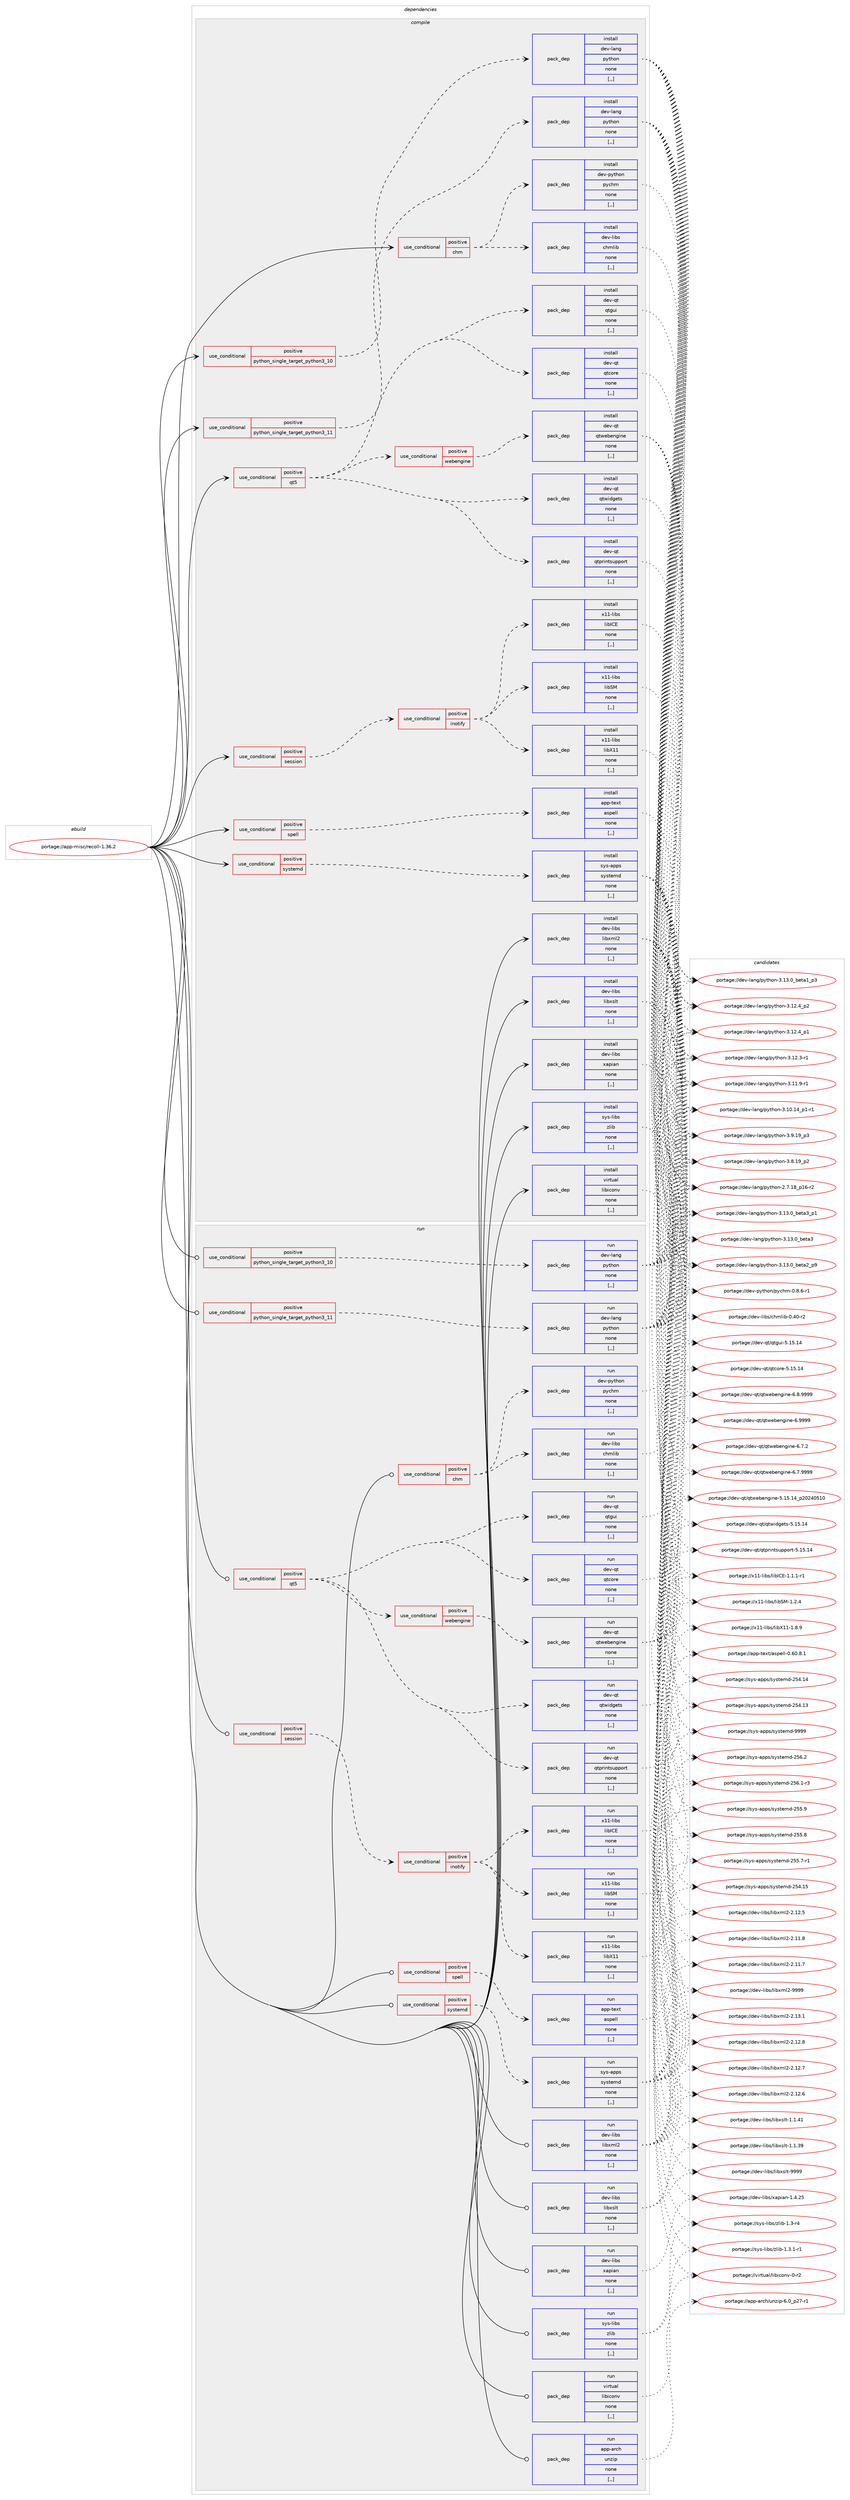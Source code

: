 digraph prolog {

# *************
# Graph options
# *************

newrank=true;
concentrate=true;
compound=true;
graph [rankdir=LR,fontname=Helvetica,fontsize=10,ranksep=1.5];#, ranksep=2.5, nodesep=0.2];
edge  [arrowhead=vee];
node  [fontname=Helvetica,fontsize=10];

# **********
# The ebuild
# **********

subgraph cluster_leftcol {
color=gray;
label=<<i>ebuild</i>>;
id [label="portage://app-misc/recoll-1.36.2", color=red, width=4, href="../app-misc/recoll-1.36.2.svg"];
}

# ****************
# The dependencies
# ****************

subgraph cluster_midcol {
color=gray;
label=<<i>dependencies</i>>;
subgraph cluster_compile {
fillcolor="#eeeeee";
style=filled;
label=<<i>compile</i>>;
subgraph cond12719 {
dependency43937 [label=<<TABLE BORDER="0" CELLBORDER="1" CELLSPACING="0" CELLPADDING="4"><TR><TD ROWSPAN="3" CELLPADDING="10">use_conditional</TD></TR><TR><TD>positive</TD></TR><TR><TD>chm</TD></TR></TABLE>>, shape=none, color=red];
subgraph pack30817 {
dependency43938 [label=<<TABLE BORDER="0" CELLBORDER="1" CELLSPACING="0" CELLPADDING="4" WIDTH="220"><TR><TD ROWSPAN="6" CELLPADDING="30">pack_dep</TD></TR><TR><TD WIDTH="110">install</TD></TR><TR><TD>dev-libs</TD></TR><TR><TD>chmlib</TD></TR><TR><TD>none</TD></TR><TR><TD>[,,]</TD></TR></TABLE>>, shape=none, color=blue];
}
dependency43937:e -> dependency43938:w [weight=20,style="dashed",arrowhead="vee"];
subgraph pack30818 {
dependency43939 [label=<<TABLE BORDER="0" CELLBORDER="1" CELLSPACING="0" CELLPADDING="4" WIDTH="220"><TR><TD ROWSPAN="6" CELLPADDING="30">pack_dep</TD></TR><TR><TD WIDTH="110">install</TD></TR><TR><TD>dev-python</TD></TR><TR><TD>pychm</TD></TR><TR><TD>none</TD></TR><TR><TD>[,,]</TD></TR></TABLE>>, shape=none, color=blue];
}
dependency43937:e -> dependency43939:w [weight=20,style="dashed",arrowhead="vee"];
}
id:e -> dependency43937:w [weight=20,style="solid",arrowhead="vee"];
subgraph cond12720 {
dependency43940 [label=<<TABLE BORDER="0" CELLBORDER="1" CELLSPACING="0" CELLPADDING="4"><TR><TD ROWSPAN="3" CELLPADDING="10">use_conditional</TD></TR><TR><TD>positive</TD></TR><TR><TD>python_single_target_python3_10</TD></TR></TABLE>>, shape=none, color=red];
subgraph pack30819 {
dependency43941 [label=<<TABLE BORDER="0" CELLBORDER="1" CELLSPACING="0" CELLPADDING="4" WIDTH="220"><TR><TD ROWSPAN="6" CELLPADDING="30">pack_dep</TD></TR><TR><TD WIDTH="110">install</TD></TR><TR><TD>dev-lang</TD></TR><TR><TD>python</TD></TR><TR><TD>none</TD></TR><TR><TD>[,,]</TD></TR></TABLE>>, shape=none, color=blue];
}
dependency43940:e -> dependency43941:w [weight=20,style="dashed",arrowhead="vee"];
}
id:e -> dependency43940:w [weight=20,style="solid",arrowhead="vee"];
subgraph cond12721 {
dependency43942 [label=<<TABLE BORDER="0" CELLBORDER="1" CELLSPACING="0" CELLPADDING="4"><TR><TD ROWSPAN="3" CELLPADDING="10">use_conditional</TD></TR><TR><TD>positive</TD></TR><TR><TD>python_single_target_python3_11</TD></TR></TABLE>>, shape=none, color=red];
subgraph pack30820 {
dependency43943 [label=<<TABLE BORDER="0" CELLBORDER="1" CELLSPACING="0" CELLPADDING="4" WIDTH="220"><TR><TD ROWSPAN="6" CELLPADDING="30">pack_dep</TD></TR><TR><TD WIDTH="110">install</TD></TR><TR><TD>dev-lang</TD></TR><TR><TD>python</TD></TR><TR><TD>none</TD></TR><TR><TD>[,,]</TD></TR></TABLE>>, shape=none, color=blue];
}
dependency43942:e -> dependency43943:w [weight=20,style="dashed",arrowhead="vee"];
}
id:e -> dependency43942:w [weight=20,style="solid",arrowhead="vee"];
subgraph cond12722 {
dependency43944 [label=<<TABLE BORDER="0" CELLBORDER="1" CELLSPACING="0" CELLPADDING="4"><TR><TD ROWSPAN="3" CELLPADDING="10">use_conditional</TD></TR><TR><TD>positive</TD></TR><TR><TD>qt5</TD></TR></TABLE>>, shape=none, color=red];
subgraph pack30821 {
dependency43945 [label=<<TABLE BORDER="0" CELLBORDER="1" CELLSPACING="0" CELLPADDING="4" WIDTH="220"><TR><TD ROWSPAN="6" CELLPADDING="30">pack_dep</TD></TR><TR><TD WIDTH="110">install</TD></TR><TR><TD>dev-qt</TD></TR><TR><TD>qtcore</TD></TR><TR><TD>none</TD></TR><TR><TD>[,,]</TD></TR></TABLE>>, shape=none, color=blue];
}
dependency43944:e -> dependency43945:w [weight=20,style="dashed",arrowhead="vee"];
subgraph pack30822 {
dependency43946 [label=<<TABLE BORDER="0" CELLBORDER="1" CELLSPACING="0" CELLPADDING="4" WIDTH="220"><TR><TD ROWSPAN="6" CELLPADDING="30">pack_dep</TD></TR><TR><TD WIDTH="110">install</TD></TR><TR><TD>dev-qt</TD></TR><TR><TD>qtgui</TD></TR><TR><TD>none</TD></TR><TR><TD>[,,]</TD></TR></TABLE>>, shape=none, color=blue];
}
dependency43944:e -> dependency43946:w [weight=20,style="dashed",arrowhead="vee"];
subgraph pack30823 {
dependency43947 [label=<<TABLE BORDER="0" CELLBORDER="1" CELLSPACING="0" CELLPADDING="4" WIDTH="220"><TR><TD ROWSPAN="6" CELLPADDING="30">pack_dep</TD></TR><TR><TD WIDTH="110">install</TD></TR><TR><TD>dev-qt</TD></TR><TR><TD>qtprintsupport</TD></TR><TR><TD>none</TD></TR><TR><TD>[,,]</TD></TR></TABLE>>, shape=none, color=blue];
}
dependency43944:e -> dependency43947:w [weight=20,style="dashed",arrowhead="vee"];
subgraph pack30824 {
dependency43948 [label=<<TABLE BORDER="0" CELLBORDER="1" CELLSPACING="0" CELLPADDING="4" WIDTH="220"><TR><TD ROWSPAN="6" CELLPADDING="30">pack_dep</TD></TR><TR><TD WIDTH="110">install</TD></TR><TR><TD>dev-qt</TD></TR><TR><TD>qtwidgets</TD></TR><TR><TD>none</TD></TR><TR><TD>[,,]</TD></TR></TABLE>>, shape=none, color=blue];
}
dependency43944:e -> dependency43948:w [weight=20,style="dashed",arrowhead="vee"];
subgraph cond12723 {
dependency43949 [label=<<TABLE BORDER="0" CELLBORDER="1" CELLSPACING="0" CELLPADDING="4"><TR><TD ROWSPAN="3" CELLPADDING="10">use_conditional</TD></TR><TR><TD>positive</TD></TR><TR><TD>webengine</TD></TR></TABLE>>, shape=none, color=red];
subgraph pack30825 {
dependency43950 [label=<<TABLE BORDER="0" CELLBORDER="1" CELLSPACING="0" CELLPADDING="4" WIDTH="220"><TR><TD ROWSPAN="6" CELLPADDING="30">pack_dep</TD></TR><TR><TD WIDTH="110">install</TD></TR><TR><TD>dev-qt</TD></TR><TR><TD>qtwebengine</TD></TR><TR><TD>none</TD></TR><TR><TD>[,,]</TD></TR></TABLE>>, shape=none, color=blue];
}
dependency43949:e -> dependency43950:w [weight=20,style="dashed",arrowhead="vee"];
}
dependency43944:e -> dependency43949:w [weight=20,style="dashed",arrowhead="vee"];
}
id:e -> dependency43944:w [weight=20,style="solid",arrowhead="vee"];
subgraph cond12724 {
dependency43951 [label=<<TABLE BORDER="0" CELLBORDER="1" CELLSPACING="0" CELLPADDING="4"><TR><TD ROWSPAN="3" CELLPADDING="10">use_conditional</TD></TR><TR><TD>positive</TD></TR><TR><TD>session</TD></TR></TABLE>>, shape=none, color=red];
subgraph cond12725 {
dependency43952 [label=<<TABLE BORDER="0" CELLBORDER="1" CELLSPACING="0" CELLPADDING="4"><TR><TD ROWSPAN="3" CELLPADDING="10">use_conditional</TD></TR><TR><TD>positive</TD></TR><TR><TD>inotify</TD></TR></TABLE>>, shape=none, color=red];
subgraph pack30826 {
dependency43953 [label=<<TABLE BORDER="0" CELLBORDER="1" CELLSPACING="0" CELLPADDING="4" WIDTH="220"><TR><TD ROWSPAN="6" CELLPADDING="30">pack_dep</TD></TR><TR><TD WIDTH="110">install</TD></TR><TR><TD>x11-libs</TD></TR><TR><TD>libSM</TD></TR><TR><TD>none</TD></TR><TR><TD>[,,]</TD></TR></TABLE>>, shape=none, color=blue];
}
dependency43952:e -> dependency43953:w [weight=20,style="dashed",arrowhead="vee"];
subgraph pack30827 {
dependency43954 [label=<<TABLE BORDER="0" CELLBORDER="1" CELLSPACING="0" CELLPADDING="4" WIDTH="220"><TR><TD ROWSPAN="6" CELLPADDING="30">pack_dep</TD></TR><TR><TD WIDTH="110">install</TD></TR><TR><TD>x11-libs</TD></TR><TR><TD>libICE</TD></TR><TR><TD>none</TD></TR><TR><TD>[,,]</TD></TR></TABLE>>, shape=none, color=blue];
}
dependency43952:e -> dependency43954:w [weight=20,style="dashed",arrowhead="vee"];
subgraph pack30828 {
dependency43955 [label=<<TABLE BORDER="0" CELLBORDER="1" CELLSPACING="0" CELLPADDING="4" WIDTH="220"><TR><TD ROWSPAN="6" CELLPADDING="30">pack_dep</TD></TR><TR><TD WIDTH="110">install</TD></TR><TR><TD>x11-libs</TD></TR><TR><TD>libX11</TD></TR><TR><TD>none</TD></TR><TR><TD>[,,]</TD></TR></TABLE>>, shape=none, color=blue];
}
dependency43952:e -> dependency43955:w [weight=20,style="dashed",arrowhead="vee"];
}
dependency43951:e -> dependency43952:w [weight=20,style="dashed",arrowhead="vee"];
}
id:e -> dependency43951:w [weight=20,style="solid",arrowhead="vee"];
subgraph cond12726 {
dependency43956 [label=<<TABLE BORDER="0" CELLBORDER="1" CELLSPACING="0" CELLPADDING="4"><TR><TD ROWSPAN="3" CELLPADDING="10">use_conditional</TD></TR><TR><TD>positive</TD></TR><TR><TD>spell</TD></TR></TABLE>>, shape=none, color=red];
subgraph pack30829 {
dependency43957 [label=<<TABLE BORDER="0" CELLBORDER="1" CELLSPACING="0" CELLPADDING="4" WIDTH="220"><TR><TD ROWSPAN="6" CELLPADDING="30">pack_dep</TD></TR><TR><TD WIDTH="110">install</TD></TR><TR><TD>app-text</TD></TR><TR><TD>aspell</TD></TR><TR><TD>none</TD></TR><TR><TD>[,,]</TD></TR></TABLE>>, shape=none, color=blue];
}
dependency43956:e -> dependency43957:w [weight=20,style="dashed",arrowhead="vee"];
}
id:e -> dependency43956:w [weight=20,style="solid",arrowhead="vee"];
subgraph cond12727 {
dependency43958 [label=<<TABLE BORDER="0" CELLBORDER="1" CELLSPACING="0" CELLPADDING="4"><TR><TD ROWSPAN="3" CELLPADDING="10">use_conditional</TD></TR><TR><TD>positive</TD></TR><TR><TD>systemd</TD></TR></TABLE>>, shape=none, color=red];
subgraph pack30830 {
dependency43959 [label=<<TABLE BORDER="0" CELLBORDER="1" CELLSPACING="0" CELLPADDING="4" WIDTH="220"><TR><TD ROWSPAN="6" CELLPADDING="30">pack_dep</TD></TR><TR><TD WIDTH="110">install</TD></TR><TR><TD>sys-apps</TD></TR><TR><TD>systemd</TD></TR><TR><TD>none</TD></TR><TR><TD>[,,]</TD></TR></TABLE>>, shape=none, color=blue];
}
dependency43958:e -> dependency43959:w [weight=20,style="dashed",arrowhead="vee"];
}
id:e -> dependency43958:w [weight=20,style="solid",arrowhead="vee"];
subgraph pack30831 {
dependency43960 [label=<<TABLE BORDER="0" CELLBORDER="1" CELLSPACING="0" CELLPADDING="4" WIDTH="220"><TR><TD ROWSPAN="6" CELLPADDING="30">pack_dep</TD></TR><TR><TD WIDTH="110">install</TD></TR><TR><TD>dev-libs</TD></TR><TR><TD>libxml2</TD></TR><TR><TD>none</TD></TR><TR><TD>[,,]</TD></TR></TABLE>>, shape=none, color=blue];
}
id:e -> dependency43960:w [weight=20,style="solid",arrowhead="vee"];
subgraph pack30832 {
dependency43961 [label=<<TABLE BORDER="0" CELLBORDER="1" CELLSPACING="0" CELLPADDING="4" WIDTH="220"><TR><TD ROWSPAN="6" CELLPADDING="30">pack_dep</TD></TR><TR><TD WIDTH="110">install</TD></TR><TR><TD>dev-libs</TD></TR><TR><TD>libxslt</TD></TR><TR><TD>none</TD></TR><TR><TD>[,,]</TD></TR></TABLE>>, shape=none, color=blue];
}
id:e -> dependency43961:w [weight=20,style="solid",arrowhead="vee"];
subgraph pack30833 {
dependency43962 [label=<<TABLE BORDER="0" CELLBORDER="1" CELLSPACING="0" CELLPADDING="4" WIDTH="220"><TR><TD ROWSPAN="6" CELLPADDING="30">pack_dep</TD></TR><TR><TD WIDTH="110">install</TD></TR><TR><TD>dev-libs</TD></TR><TR><TD>xapian</TD></TR><TR><TD>none</TD></TR><TR><TD>[,,]</TD></TR></TABLE>>, shape=none, color=blue];
}
id:e -> dependency43962:w [weight=20,style="solid",arrowhead="vee"];
subgraph pack30834 {
dependency43963 [label=<<TABLE BORDER="0" CELLBORDER="1" CELLSPACING="0" CELLPADDING="4" WIDTH="220"><TR><TD ROWSPAN="6" CELLPADDING="30">pack_dep</TD></TR><TR><TD WIDTH="110">install</TD></TR><TR><TD>sys-libs</TD></TR><TR><TD>zlib</TD></TR><TR><TD>none</TD></TR><TR><TD>[,,]</TD></TR></TABLE>>, shape=none, color=blue];
}
id:e -> dependency43963:w [weight=20,style="solid",arrowhead="vee"];
subgraph pack30835 {
dependency43964 [label=<<TABLE BORDER="0" CELLBORDER="1" CELLSPACING="0" CELLPADDING="4" WIDTH="220"><TR><TD ROWSPAN="6" CELLPADDING="30">pack_dep</TD></TR><TR><TD WIDTH="110">install</TD></TR><TR><TD>virtual</TD></TR><TR><TD>libiconv</TD></TR><TR><TD>none</TD></TR><TR><TD>[,,]</TD></TR></TABLE>>, shape=none, color=blue];
}
id:e -> dependency43964:w [weight=20,style="solid",arrowhead="vee"];
}
subgraph cluster_compileandrun {
fillcolor="#eeeeee";
style=filled;
label=<<i>compile and run</i>>;
}
subgraph cluster_run {
fillcolor="#eeeeee";
style=filled;
label=<<i>run</i>>;
subgraph cond12728 {
dependency43965 [label=<<TABLE BORDER="0" CELLBORDER="1" CELLSPACING="0" CELLPADDING="4"><TR><TD ROWSPAN="3" CELLPADDING="10">use_conditional</TD></TR><TR><TD>positive</TD></TR><TR><TD>chm</TD></TR></TABLE>>, shape=none, color=red];
subgraph pack30836 {
dependency43966 [label=<<TABLE BORDER="0" CELLBORDER="1" CELLSPACING="0" CELLPADDING="4" WIDTH="220"><TR><TD ROWSPAN="6" CELLPADDING="30">pack_dep</TD></TR><TR><TD WIDTH="110">run</TD></TR><TR><TD>dev-libs</TD></TR><TR><TD>chmlib</TD></TR><TR><TD>none</TD></TR><TR><TD>[,,]</TD></TR></TABLE>>, shape=none, color=blue];
}
dependency43965:e -> dependency43966:w [weight=20,style="dashed",arrowhead="vee"];
subgraph pack30837 {
dependency43967 [label=<<TABLE BORDER="0" CELLBORDER="1" CELLSPACING="0" CELLPADDING="4" WIDTH="220"><TR><TD ROWSPAN="6" CELLPADDING="30">pack_dep</TD></TR><TR><TD WIDTH="110">run</TD></TR><TR><TD>dev-python</TD></TR><TR><TD>pychm</TD></TR><TR><TD>none</TD></TR><TR><TD>[,,]</TD></TR></TABLE>>, shape=none, color=blue];
}
dependency43965:e -> dependency43967:w [weight=20,style="dashed",arrowhead="vee"];
}
id:e -> dependency43965:w [weight=20,style="solid",arrowhead="odot"];
subgraph cond12729 {
dependency43968 [label=<<TABLE BORDER="0" CELLBORDER="1" CELLSPACING="0" CELLPADDING="4"><TR><TD ROWSPAN="3" CELLPADDING="10">use_conditional</TD></TR><TR><TD>positive</TD></TR><TR><TD>python_single_target_python3_10</TD></TR></TABLE>>, shape=none, color=red];
subgraph pack30838 {
dependency43969 [label=<<TABLE BORDER="0" CELLBORDER="1" CELLSPACING="0" CELLPADDING="4" WIDTH="220"><TR><TD ROWSPAN="6" CELLPADDING="30">pack_dep</TD></TR><TR><TD WIDTH="110">run</TD></TR><TR><TD>dev-lang</TD></TR><TR><TD>python</TD></TR><TR><TD>none</TD></TR><TR><TD>[,,]</TD></TR></TABLE>>, shape=none, color=blue];
}
dependency43968:e -> dependency43969:w [weight=20,style="dashed",arrowhead="vee"];
}
id:e -> dependency43968:w [weight=20,style="solid",arrowhead="odot"];
subgraph cond12730 {
dependency43970 [label=<<TABLE BORDER="0" CELLBORDER="1" CELLSPACING="0" CELLPADDING="4"><TR><TD ROWSPAN="3" CELLPADDING="10">use_conditional</TD></TR><TR><TD>positive</TD></TR><TR><TD>python_single_target_python3_11</TD></TR></TABLE>>, shape=none, color=red];
subgraph pack30839 {
dependency43971 [label=<<TABLE BORDER="0" CELLBORDER="1" CELLSPACING="0" CELLPADDING="4" WIDTH="220"><TR><TD ROWSPAN="6" CELLPADDING="30">pack_dep</TD></TR><TR><TD WIDTH="110">run</TD></TR><TR><TD>dev-lang</TD></TR><TR><TD>python</TD></TR><TR><TD>none</TD></TR><TR><TD>[,,]</TD></TR></TABLE>>, shape=none, color=blue];
}
dependency43970:e -> dependency43971:w [weight=20,style="dashed",arrowhead="vee"];
}
id:e -> dependency43970:w [weight=20,style="solid",arrowhead="odot"];
subgraph cond12731 {
dependency43972 [label=<<TABLE BORDER="0" CELLBORDER="1" CELLSPACING="0" CELLPADDING="4"><TR><TD ROWSPAN="3" CELLPADDING="10">use_conditional</TD></TR><TR><TD>positive</TD></TR><TR><TD>qt5</TD></TR></TABLE>>, shape=none, color=red];
subgraph pack30840 {
dependency43973 [label=<<TABLE BORDER="0" CELLBORDER="1" CELLSPACING="0" CELLPADDING="4" WIDTH="220"><TR><TD ROWSPAN="6" CELLPADDING="30">pack_dep</TD></TR><TR><TD WIDTH="110">run</TD></TR><TR><TD>dev-qt</TD></TR><TR><TD>qtcore</TD></TR><TR><TD>none</TD></TR><TR><TD>[,,]</TD></TR></TABLE>>, shape=none, color=blue];
}
dependency43972:e -> dependency43973:w [weight=20,style="dashed",arrowhead="vee"];
subgraph pack30841 {
dependency43974 [label=<<TABLE BORDER="0" CELLBORDER="1" CELLSPACING="0" CELLPADDING="4" WIDTH="220"><TR><TD ROWSPAN="6" CELLPADDING="30">pack_dep</TD></TR><TR><TD WIDTH="110">run</TD></TR><TR><TD>dev-qt</TD></TR><TR><TD>qtgui</TD></TR><TR><TD>none</TD></TR><TR><TD>[,,]</TD></TR></TABLE>>, shape=none, color=blue];
}
dependency43972:e -> dependency43974:w [weight=20,style="dashed",arrowhead="vee"];
subgraph pack30842 {
dependency43975 [label=<<TABLE BORDER="0" CELLBORDER="1" CELLSPACING="0" CELLPADDING="4" WIDTH="220"><TR><TD ROWSPAN="6" CELLPADDING="30">pack_dep</TD></TR><TR><TD WIDTH="110">run</TD></TR><TR><TD>dev-qt</TD></TR><TR><TD>qtprintsupport</TD></TR><TR><TD>none</TD></TR><TR><TD>[,,]</TD></TR></TABLE>>, shape=none, color=blue];
}
dependency43972:e -> dependency43975:w [weight=20,style="dashed",arrowhead="vee"];
subgraph pack30843 {
dependency43976 [label=<<TABLE BORDER="0" CELLBORDER="1" CELLSPACING="0" CELLPADDING="4" WIDTH="220"><TR><TD ROWSPAN="6" CELLPADDING="30">pack_dep</TD></TR><TR><TD WIDTH="110">run</TD></TR><TR><TD>dev-qt</TD></TR><TR><TD>qtwidgets</TD></TR><TR><TD>none</TD></TR><TR><TD>[,,]</TD></TR></TABLE>>, shape=none, color=blue];
}
dependency43972:e -> dependency43976:w [weight=20,style="dashed",arrowhead="vee"];
subgraph cond12732 {
dependency43977 [label=<<TABLE BORDER="0" CELLBORDER="1" CELLSPACING="0" CELLPADDING="4"><TR><TD ROWSPAN="3" CELLPADDING="10">use_conditional</TD></TR><TR><TD>positive</TD></TR><TR><TD>webengine</TD></TR></TABLE>>, shape=none, color=red];
subgraph pack30844 {
dependency43978 [label=<<TABLE BORDER="0" CELLBORDER="1" CELLSPACING="0" CELLPADDING="4" WIDTH="220"><TR><TD ROWSPAN="6" CELLPADDING="30">pack_dep</TD></TR><TR><TD WIDTH="110">run</TD></TR><TR><TD>dev-qt</TD></TR><TR><TD>qtwebengine</TD></TR><TR><TD>none</TD></TR><TR><TD>[,,]</TD></TR></TABLE>>, shape=none, color=blue];
}
dependency43977:e -> dependency43978:w [weight=20,style="dashed",arrowhead="vee"];
}
dependency43972:e -> dependency43977:w [weight=20,style="dashed",arrowhead="vee"];
}
id:e -> dependency43972:w [weight=20,style="solid",arrowhead="odot"];
subgraph cond12733 {
dependency43979 [label=<<TABLE BORDER="0" CELLBORDER="1" CELLSPACING="0" CELLPADDING="4"><TR><TD ROWSPAN="3" CELLPADDING="10">use_conditional</TD></TR><TR><TD>positive</TD></TR><TR><TD>session</TD></TR></TABLE>>, shape=none, color=red];
subgraph cond12734 {
dependency43980 [label=<<TABLE BORDER="0" CELLBORDER="1" CELLSPACING="0" CELLPADDING="4"><TR><TD ROWSPAN="3" CELLPADDING="10">use_conditional</TD></TR><TR><TD>positive</TD></TR><TR><TD>inotify</TD></TR></TABLE>>, shape=none, color=red];
subgraph pack30845 {
dependency43981 [label=<<TABLE BORDER="0" CELLBORDER="1" CELLSPACING="0" CELLPADDING="4" WIDTH="220"><TR><TD ROWSPAN="6" CELLPADDING="30">pack_dep</TD></TR><TR><TD WIDTH="110">run</TD></TR><TR><TD>x11-libs</TD></TR><TR><TD>libSM</TD></TR><TR><TD>none</TD></TR><TR><TD>[,,]</TD></TR></TABLE>>, shape=none, color=blue];
}
dependency43980:e -> dependency43981:w [weight=20,style="dashed",arrowhead="vee"];
subgraph pack30846 {
dependency43982 [label=<<TABLE BORDER="0" CELLBORDER="1" CELLSPACING="0" CELLPADDING="4" WIDTH="220"><TR><TD ROWSPAN="6" CELLPADDING="30">pack_dep</TD></TR><TR><TD WIDTH="110">run</TD></TR><TR><TD>x11-libs</TD></TR><TR><TD>libICE</TD></TR><TR><TD>none</TD></TR><TR><TD>[,,]</TD></TR></TABLE>>, shape=none, color=blue];
}
dependency43980:e -> dependency43982:w [weight=20,style="dashed",arrowhead="vee"];
subgraph pack30847 {
dependency43983 [label=<<TABLE BORDER="0" CELLBORDER="1" CELLSPACING="0" CELLPADDING="4" WIDTH="220"><TR><TD ROWSPAN="6" CELLPADDING="30">pack_dep</TD></TR><TR><TD WIDTH="110">run</TD></TR><TR><TD>x11-libs</TD></TR><TR><TD>libX11</TD></TR><TR><TD>none</TD></TR><TR><TD>[,,]</TD></TR></TABLE>>, shape=none, color=blue];
}
dependency43980:e -> dependency43983:w [weight=20,style="dashed",arrowhead="vee"];
}
dependency43979:e -> dependency43980:w [weight=20,style="dashed",arrowhead="vee"];
}
id:e -> dependency43979:w [weight=20,style="solid",arrowhead="odot"];
subgraph cond12735 {
dependency43984 [label=<<TABLE BORDER="0" CELLBORDER="1" CELLSPACING="0" CELLPADDING="4"><TR><TD ROWSPAN="3" CELLPADDING="10">use_conditional</TD></TR><TR><TD>positive</TD></TR><TR><TD>spell</TD></TR></TABLE>>, shape=none, color=red];
subgraph pack30848 {
dependency43985 [label=<<TABLE BORDER="0" CELLBORDER="1" CELLSPACING="0" CELLPADDING="4" WIDTH="220"><TR><TD ROWSPAN="6" CELLPADDING="30">pack_dep</TD></TR><TR><TD WIDTH="110">run</TD></TR><TR><TD>app-text</TD></TR><TR><TD>aspell</TD></TR><TR><TD>none</TD></TR><TR><TD>[,,]</TD></TR></TABLE>>, shape=none, color=blue];
}
dependency43984:e -> dependency43985:w [weight=20,style="dashed",arrowhead="vee"];
}
id:e -> dependency43984:w [weight=20,style="solid",arrowhead="odot"];
subgraph cond12736 {
dependency43986 [label=<<TABLE BORDER="0" CELLBORDER="1" CELLSPACING="0" CELLPADDING="4"><TR><TD ROWSPAN="3" CELLPADDING="10">use_conditional</TD></TR><TR><TD>positive</TD></TR><TR><TD>systemd</TD></TR></TABLE>>, shape=none, color=red];
subgraph pack30849 {
dependency43987 [label=<<TABLE BORDER="0" CELLBORDER="1" CELLSPACING="0" CELLPADDING="4" WIDTH="220"><TR><TD ROWSPAN="6" CELLPADDING="30">pack_dep</TD></TR><TR><TD WIDTH="110">run</TD></TR><TR><TD>sys-apps</TD></TR><TR><TD>systemd</TD></TR><TR><TD>none</TD></TR><TR><TD>[,,]</TD></TR></TABLE>>, shape=none, color=blue];
}
dependency43986:e -> dependency43987:w [weight=20,style="dashed",arrowhead="vee"];
}
id:e -> dependency43986:w [weight=20,style="solid",arrowhead="odot"];
subgraph pack30850 {
dependency43988 [label=<<TABLE BORDER="0" CELLBORDER="1" CELLSPACING="0" CELLPADDING="4" WIDTH="220"><TR><TD ROWSPAN="6" CELLPADDING="30">pack_dep</TD></TR><TR><TD WIDTH="110">run</TD></TR><TR><TD>app-arch</TD></TR><TR><TD>unzip</TD></TR><TR><TD>none</TD></TR><TR><TD>[,,]</TD></TR></TABLE>>, shape=none, color=blue];
}
id:e -> dependency43988:w [weight=20,style="solid",arrowhead="odot"];
subgraph pack30851 {
dependency43989 [label=<<TABLE BORDER="0" CELLBORDER="1" CELLSPACING="0" CELLPADDING="4" WIDTH="220"><TR><TD ROWSPAN="6" CELLPADDING="30">pack_dep</TD></TR><TR><TD WIDTH="110">run</TD></TR><TR><TD>dev-libs</TD></TR><TR><TD>libxml2</TD></TR><TR><TD>none</TD></TR><TR><TD>[,,]</TD></TR></TABLE>>, shape=none, color=blue];
}
id:e -> dependency43989:w [weight=20,style="solid",arrowhead="odot"];
subgraph pack30852 {
dependency43990 [label=<<TABLE BORDER="0" CELLBORDER="1" CELLSPACING="0" CELLPADDING="4" WIDTH="220"><TR><TD ROWSPAN="6" CELLPADDING="30">pack_dep</TD></TR><TR><TD WIDTH="110">run</TD></TR><TR><TD>dev-libs</TD></TR><TR><TD>libxslt</TD></TR><TR><TD>none</TD></TR><TR><TD>[,,]</TD></TR></TABLE>>, shape=none, color=blue];
}
id:e -> dependency43990:w [weight=20,style="solid",arrowhead="odot"];
subgraph pack30853 {
dependency43991 [label=<<TABLE BORDER="0" CELLBORDER="1" CELLSPACING="0" CELLPADDING="4" WIDTH="220"><TR><TD ROWSPAN="6" CELLPADDING="30">pack_dep</TD></TR><TR><TD WIDTH="110">run</TD></TR><TR><TD>dev-libs</TD></TR><TR><TD>xapian</TD></TR><TR><TD>none</TD></TR><TR><TD>[,,]</TD></TR></TABLE>>, shape=none, color=blue];
}
id:e -> dependency43991:w [weight=20,style="solid",arrowhead="odot"];
subgraph pack30854 {
dependency43992 [label=<<TABLE BORDER="0" CELLBORDER="1" CELLSPACING="0" CELLPADDING="4" WIDTH="220"><TR><TD ROWSPAN="6" CELLPADDING="30">pack_dep</TD></TR><TR><TD WIDTH="110">run</TD></TR><TR><TD>sys-libs</TD></TR><TR><TD>zlib</TD></TR><TR><TD>none</TD></TR><TR><TD>[,,]</TD></TR></TABLE>>, shape=none, color=blue];
}
id:e -> dependency43992:w [weight=20,style="solid",arrowhead="odot"];
subgraph pack30855 {
dependency43993 [label=<<TABLE BORDER="0" CELLBORDER="1" CELLSPACING="0" CELLPADDING="4" WIDTH="220"><TR><TD ROWSPAN="6" CELLPADDING="30">pack_dep</TD></TR><TR><TD WIDTH="110">run</TD></TR><TR><TD>virtual</TD></TR><TR><TD>libiconv</TD></TR><TR><TD>none</TD></TR><TR><TD>[,,]</TD></TR></TABLE>>, shape=none, color=blue];
}
id:e -> dependency43993:w [weight=20,style="solid",arrowhead="odot"];
}
}

# **************
# The candidates
# **************

subgraph cluster_choices {
rank=same;
color=gray;
label=<<i>candidates</i>>;

subgraph choice30817 {
color=black;
nodesep=1;
choice100101118451081059811547991041091081059845484652484511450 [label="portage://dev-libs/chmlib-0.40-r2", color=red, width=4,href="../dev-libs/chmlib-0.40-r2.svg"];
dependency43938:e -> choice100101118451081059811547991041091081059845484652484511450:w [style=dotted,weight="100"];
}
subgraph choice30818 {
color=black;
nodesep=1;
choice1001011184511212111610411111047112121991041094548465646544511449 [label="portage://dev-python/pychm-0.8.6-r1", color=red, width=4,href="../dev-python/pychm-0.8.6-r1.svg"];
dependency43939:e -> choice1001011184511212111610411111047112121991041094548465646544511449:w [style=dotted,weight="100"];
}
subgraph choice30819 {
color=black;
nodesep=1;
choice10010111845108971101034711212111610411111045514649514648959810111697519511249 [label="portage://dev-lang/python-3.13.0_beta3_p1", color=red, width=4,href="../dev-lang/python-3.13.0_beta3_p1.svg"];
choice1001011184510897110103471121211161041111104551464951464895981011169751 [label="portage://dev-lang/python-3.13.0_beta3", color=red, width=4,href="../dev-lang/python-3.13.0_beta3.svg"];
choice10010111845108971101034711212111610411111045514649514648959810111697509511257 [label="portage://dev-lang/python-3.13.0_beta2_p9", color=red, width=4,href="../dev-lang/python-3.13.0_beta2_p9.svg"];
choice10010111845108971101034711212111610411111045514649514648959810111697499511251 [label="portage://dev-lang/python-3.13.0_beta1_p3", color=red, width=4,href="../dev-lang/python-3.13.0_beta1_p3.svg"];
choice100101118451089711010347112121116104111110455146495046529511250 [label="portage://dev-lang/python-3.12.4_p2", color=red, width=4,href="../dev-lang/python-3.12.4_p2.svg"];
choice100101118451089711010347112121116104111110455146495046529511249 [label="portage://dev-lang/python-3.12.4_p1", color=red, width=4,href="../dev-lang/python-3.12.4_p1.svg"];
choice100101118451089711010347112121116104111110455146495046514511449 [label="portage://dev-lang/python-3.12.3-r1", color=red, width=4,href="../dev-lang/python-3.12.3-r1.svg"];
choice100101118451089711010347112121116104111110455146494946574511449 [label="portage://dev-lang/python-3.11.9-r1", color=red, width=4,href="../dev-lang/python-3.11.9-r1.svg"];
choice100101118451089711010347112121116104111110455146494846495295112494511449 [label="portage://dev-lang/python-3.10.14_p1-r1", color=red, width=4,href="../dev-lang/python-3.10.14_p1-r1.svg"];
choice100101118451089711010347112121116104111110455146574649579511251 [label="portage://dev-lang/python-3.9.19_p3", color=red, width=4,href="../dev-lang/python-3.9.19_p3.svg"];
choice100101118451089711010347112121116104111110455146564649579511250 [label="portage://dev-lang/python-3.8.19_p2", color=red, width=4,href="../dev-lang/python-3.8.19_p2.svg"];
choice100101118451089711010347112121116104111110455046554649569511249544511450 [label="portage://dev-lang/python-2.7.18_p16-r2", color=red, width=4,href="../dev-lang/python-2.7.18_p16-r2.svg"];
dependency43941:e -> choice10010111845108971101034711212111610411111045514649514648959810111697519511249:w [style=dotted,weight="100"];
dependency43941:e -> choice1001011184510897110103471121211161041111104551464951464895981011169751:w [style=dotted,weight="100"];
dependency43941:e -> choice10010111845108971101034711212111610411111045514649514648959810111697509511257:w [style=dotted,weight="100"];
dependency43941:e -> choice10010111845108971101034711212111610411111045514649514648959810111697499511251:w [style=dotted,weight="100"];
dependency43941:e -> choice100101118451089711010347112121116104111110455146495046529511250:w [style=dotted,weight="100"];
dependency43941:e -> choice100101118451089711010347112121116104111110455146495046529511249:w [style=dotted,weight="100"];
dependency43941:e -> choice100101118451089711010347112121116104111110455146495046514511449:w [style=dotted,weight="100"];
dependency43941:e -> choice100101118451089711010347112121116104111110455146494946574511449:w [style=dotted,weight="100"];
dependency43941:e -> choice100101118451089711010347112121116104111110455146494846495295112494511449:w [style=dotted,weight="100"];
dependency43941:e -> choice100101118451089711010347112121116104111110455146574649579511251:w [style=dotted,weight="100"];
dependency43941:e -> choice100101118451089711010347112121116104111110455146564649579511250:w [style=dotted,weight="100"];
dependency43941:e -> choice100101118451089711010347112121116104111110455046554649569511249544511450:w [style=dotted,weight="100"];
}
subgraph choice30820 {
color=black;
nodesep=1;
choice10010111845108971101034711212111610411111045514649514648959810111697519511249 [label="portage://dev-lang/python-3.13.0_beta3_p1", color=red, width=4,href="../dev-lang/python-3.13.0_beta3_p1.svg"];
choice1001011184510897110103471121211161041111104551464951464895981011169751 [label="portage://dev-lang/python-3.13.0_beta3", color=red, width=4,href="../dev-lang/python-3.13.0_beta3.svg"];
choice10010111845108971101034711212111610411111045514649514648959810111697509511257 [label="portage://dev-lang/python-3.13.0_beta2_p9", color=red, width=4,href="../dev-lang/python-3.13.0_beta2_p9.svg"];
choice10010111845108971101034711212111610411111045514649514648959810111697499511251 [label="portage://dev-lang/python-3.13.0_beta1_p3", color=red, width=4,href="../dev-lang/python-3.13.0_beta1_p3.svg"];
choice100101118451089711010347112121116104111110455146495046529511250 [label="portage://dev-lang/python-3.12.4_p2", color=red, width=4,href="../dev-lang/python-3.12.4_p2.svg"];
choice100101118451089711010347112121116104111110455146495046529511249 [label="portage://dev-lang/python-3.12.4_p1", color=red, width=4,href="../dev-lang/python-3.12.4_p1.svg"];
choice100101118451089711010347112121116104111110455146495046514511449 [label="portage://dev-lang/python-3.12.3-r1", color=red, width=4,href="../dev-lang/python-3.12.3-r1.svg"];
choice100101118451089711010347112121116104111110455146494946574511449 [label="portage://dev-lang/python-3.11.9-r1", color=red, width=4,href="../dev-lang/python-3.11.9-r1.svg"];
choice100101118451089711010347112121116104111110455146494846495295112494511449 [label="portage://dev-lang/python-3.10.14_p1-r1", color=red, width=4,href="../dev-lang/python-3.10.14_p1-r1.svg"];
choice100101118451089711010347112121116104111110455146574649579511251 [label="portage://dev-lang/python-3.9.19_p3", color=red, width=4,href="../dev-lang/python-3.9.19_p3.svg"];
choice100101118451089711010347112121116104111110455146564649579511250 [label="portage://dev-lang/python-3.8.19_p2", color=red, width=4,href="../dev-lang/python-3.8.19_p2.svg"];
choice100101118451089711010347112121116104111110455046554649569511249544511450 [label="portage://dev-lang/python-2.7.18_p16-r2", color=red, width=4,href="../dev-lang/python-2.7.18_p16-r2.svg"];
dependency43943:e -> choice10010111845108971101034711212111610411111045514649514648959810111697519511249:w [style=dotted,weight="100"];
dependency43943:e -> choice1001011184510897110103471121211161041111104551464951464895981011169751:w [style=dotted,weight="100"];
dependency43943:e -> choice10010111845108971101034711212111610411111045514649514648959810111697509511257:w [style=dotted,weight="100"];
dependency43943:e -> choice10010111845108971101034711212111610411111045514649514648959810111697499511251:w [style=dotted,weight="100"];
dependency43943:e -> choice100101118451089711010347112121116104111110455146495046529511250:w [style=dotted,weight="100"];
dependency43943:e -> choice100101118451089711010347112121116104111110455146495046529511249:w [style=dotted,weight="100"];
dependency43943:e -> choice100101118451089711010347112121116104111110455146495046514511449:w [style=dotted,weight="100"];
dependency43943:e -> choice100101118451089711010347112121116104111110455146494946574511449:w [style=dotted,weight="100"];
dependency43943:e -> choice100101118451089711010347112121116104111110455146494846495295112494511449:w [style=dotted,weight="100"];
dependency43943:e -> choice100101118451089711010347112121116104111110455146574649579511251:w [style=dotted,weight="100"];
dependency43943:e -> choice100101118451089711010347112121116104111110455146564649579511250:w [style=dotted,weight="100"];
dependency43943:e -> choice100101118451089711010347112121116104111110455046554649569511249544511450:w [style=dotted,weight="100"];
}
subgraph choice30821 {
color=black;
nodesep=1;
choice1001011184511311647113116991111141014553464953464952 [label="portage://dev-qt/qtcore-5.15.14", color=red, width=4,href="../dev-qt/qtcore-5.15.14.svg"];
dependency43945:e -> choice1001011184511311647113116991111141014553464953464952:w [style=dotted,weight="100"];
}
subgraph choice30822 {
color=black;
nodesep=1;
choice10010111845113116471131161031171054553464953464952 [label="portage://dev-qt/qtgui-5.15.14", color=red, width=4,href="../dev-qt/qtgui-5.15.14.svg"];
dependency43946:e -> choice10010111845113116471131161031171054553464953464952:w [style=dotted,weight="100"];
}
subgraph choice30823 {
color=black;
nodesep=1;
choice10010111845113116471131161121141051101161151171121121111141164553464953464952 [label="portage://dev-qt/qtprintsupport-5.15.14", color=red, width=4,href="../dev-qt/qtprintsupport-5.15.14.svg"];
dependency43947:e -> choice10010111845113116471131161121141051101161151171121121111141164553464953464952:w [style=dotted,weight="100"];
}
subgraph choice30824 {
color=black;
nodesep=1;
choice10010111845113116471131161191051001031011161154553464953464952 [label="portage://dev-qt/qtwidgets-5.15.14", color=red, width=4,href="../dev-qt/qtwidgets-5.15.14.svg"];
dependency43948:e -> choice10010111845113116471131161191051001031011161154553464953464952:w [style=dotted,weight="100"];
}
subgraph choice30825 {
color=black;
nodesep=1;
choice10010111845113116471131161191019810111010310511010145544657575757 [label="portage://dev-qt/qtwebengine-6.9999", color=red, width=4,href="../dev-qt/qtwebengine-6.9999.svg"];
choice100101118451131164711311611910198101110103105110101455446564657575757 [label="portage://dev-qt/qtwebengine-6.8.9999", color=red, width=4,href="../dev-qt/qtwebengine-6.8.9999.svg"];
choice100101118451131164711311611910198101110103105110101455446554657575757 [label="portage://dev-qt/qtwebengine-6.7.9999", color=red, width=4,href="../dev-qt/qtwebengine-6.7.9999.svg"];
choice100101118451131164711311611910198101110103105110101455446554650 [label="portage://dev-qt/qtwebengine-6.7.2", color=red, width=4,href="../dev-qt/qtwebengine-6.7.2.svg"];
choice1001011184511311647113116119101981011101031051101014553464953464952951125048505248534948 [label="portage://dev-qt/qtwebengine-5.15.14_p20240510", color=red, width=4,href="../dev-qt/qtwebengine-5.15.14_p20240510.svg"];
dependency43950:e -> choice10010111845113116471131161191019810111010310511010145544657575757:w [style=dotted,weight="100"];
dependency43950:e -> choice100101118451131164711311611910198101110103105110101455446564657575757:w [style=dotted,weight="100"];
dependency43950:e -> choice100101118451131164711311611910198101110103105110101455446554657575757:w [style=dotted,weight="100"];
dependency43950:e -> choice100101118451131164711311611910198101110103105110101455446554650:w [style=dotted,weight="100"];
dependency43950:e -> choice1001011184511311647113116119101981011101031051101014553464953464952951125048505248534948:w [style=dotted,weight="100"];
}
subgraph choice30826 {
color=black;
nodesep=1;
choice1204949451081059811547108105988377454946504652 [label="portage://x11-libs/libSM-1.2.4", color=red, width=4,href="../x11-libs/libSM-1.2.4.svg"];
dependency43953:e -> choice1204949451081059811547108105988377454946504652:w [style=dotted,weight="100"];
}
subgraph choice30827 {
color=black;
nodesep=1;
choice1204949451081059811547108105987367694549464946494511449 [label="portage://x11-libs/libICE-1.1.1-r1", color=red, width=4,href="../x11-libs/libICE-1.1.1-r1.svg"];
dependency43954:e -> choice1204949451081059811547108105987367694549464946494511449:w [style=dotted,weight="100"];
}
subgraph choice30828 {
color=black;
nodesep=1;
choice120494945108105981154710810598884949454946564657 [label="portage://x11-libs/libX11-1.8.9", color=red, width=4,href="../x11-libs/libX11-1.8.9.svg"];
dependency43955:e -> choice120494945108105981154710810598884949454946564657:w [style=dotted,weight="100"];
}
subgraph choice30829 {
color=black;
nodesep=1;
choice97112112451161011201164797115112101108108454846544846564649 [label="portage://app-text/aspell-0.60.8.1", color=red, width=4,href="../app-text/aspell-0.60.8.1.svg"];
dependency43957:e -> choice97112112451161011201164797115112101108108454846544846564649:w [style=dotted,weight="100"];
}
subgraph choice30830 {
color=black;
nodesep=1;
choice1151211154597112112115471151211151161011091004557575757 [label="portage://sys-apps/systemd-9999", color=red, width=4,href="../sys-apps/systemd-9999.svg"];
choice115121115459711211211547115121115116101109100455053544650 [label="portage://sys-apps/systemd-256.2", color=red, width=4,href="../sys-apps/systemd-256.2.svg"];
choice1151211154597112112115471151211151161011091004550535446494511451 [label="portage://sys-apps/systemd-256.1-r3", color=red, width=4,href="../sys-apps/systemd-256.1-r3.svg"];
choice115121115459711211211547115121115116101109100455053534657 [label="portage://sys-apps/systemd-255.9", color=red, width=4,href="../sys-apps/systemd-255.9.svg"];
choice115121115459711211211547115121115116101109100455053534656 [label="portage://sys-apps/systemd-255.8", color=red, width=4,href="../sys-apps/systemd-255.8.svg"];
choice1151211154597112112115471151211151161011091004550535346554511449 [label="portage://sys-apps/systemd-255.7-r1", color=red, width=4,href="../sys-apps/systemd-255.7-r1.svg"];
choice11512111545971121121154711512111511610110910045505352464953 [label="portage://sys-apps/systemd-254.15", color=red, width=4,href="../sys-apps/systemd-254.15.svg"];
choice11512111545971121121154711512111511610110910045505352464952 [label="portage://sys-apps/systemd-254.14", color=red, width=4,href="../sys-apps/systemd-254.14.svg"];
choice11512111545971121121154711512111511610110910045505352464951 [label="portage://sys-apps/systemd-254.13", color=red, width=4,href="../sys-apps/systemd-254.13.svg"];
dependency43959:e -> choice1151211154597112112115471151211151161011091004557575757:w [style=dotted,weight="100"];
dependency43959:e -> choice115121115459711211211547115121115116101109100455053544650:w [style=dotted,weight="100"];
dependency43959:e -> choice1151211154597112112115471151211151161011091004550535446494511451:w [style=dotted,weight="100"];
dependency43959:e -> choice115121115459711211211547115121115116101109100455053534657:w [style=dotted,weight="100"];
dependency43959:e -> choice115121115459711211211547115121115116101109100455053534656:w [style=dotted,weight="100"];
dependency43959:e -> choice1151211154597112112115471151211151161011091004550535346554511449:w [style=dotted,weight="100"];
dependency43959:e -> choice11512111545971121121154711512111511610110910045505352464953:w [style=dotted,weight="100"];
dependency43959:e -> choice11512111545971121121154711512111511610110910045505352464952:w [style=dotted,weight="100"];
dependency43959:e -> choice11512111545971121121154711512111511610110910045505352464951:w [style=dotted,weight="100"];
}
subgraph choice30831 {
color=black;
nodesep=1;
choice10010111845108105981154710810598120109108504557575757 [label="portage://dev-libs/libxml2-9999", color=red, width=4,href="../dev-libs/libxml2-9999.svg"];
choice100101118451081059811547108105981201091085045504649514649 [label="portage://dev-libs/libxml2-2.13.1", color=red, width=4,href="../dev-libs/libxml2-2.13.1.svg"];
choice100101118451081059811547108105981201091085045504649504656 [label="portage://dev-libs/libxml2-2.12.8", color=red, width=4,href="../dev-libs/libxml2-2.12.8.svg"];
choice100101118451081059811547108105981201091085045504649504655 [label="portage://dev-libs/libxml2-2.12.7", color=red, width=4,href="../dev-libs/libxml2-2.12.7.svg"];
choice100101118451081059811547108105981201091085045504649504654 [label="portage://dev-libs/libxml2-2.12.6", color=red, width=4,href="../dev-libs/libxml2-2.12.6.svg"];
choice100101118451081059811547108105981201091085045504649504653 [label="portage://dev-libs/libxml2-2.12.5", color=red, width=4,href="../dev-libs/libxml2-2.12.5.svg"];
choice100101118451081059811547108105981201091085045504649494656 [label="portage://dev-libs/libxml2-2.11.8", color=red, width=4,href="../dev-libs/libxml2-2.11.8.svg"];
choice100101118451081059811547108105981201091085045504649494655 [label="portage://dev-libs/libxml2-2.11.7", color=red, width=4,href="../dev-libs/libxml2-2.11.7.svg"];
dependency43960:e -> choice10010111845108105981154710810598120109108504557575757:w [style=dotted,weight="100"];
dependency43960:e -> choice100101118451081059811547108105981201091085045504649514649:w [style=dotted,weight="100"];
dependency43960:e -> choice100101118451081059811547108105981201091085045504649504656:w [style=dotted,weight="100"];
dependency43960:e -> choice100101118451081059811547108105981201091085045504649504655:w [style=dotted,weight="100"];
dependency43960:e -> choice100101118451081059811547108105981201091085045504649504654:w [style=dotted,weight="100"];
dependency43960:e -> choice100101118451081059811547108105981201091085045504649504653:w [style=dotted,weight="100"];
dependency43960:e -> choice100101118451081059811547108105981201091085045504649494656:w [style=dotted,weight="100"];
dependency43960:e -> choice100101118451081059811547108105981201091085045504649494655:w [style=dotted,weight="100"];
}
subgraph choice30832 {
color=black;
nodesep=1;
choice100101118451081059811547108105981201151081164557575757 [label="portage://dev-libs/libxslt-9999", color=red, width=4,href="../dev-libs/libxslt-9999.svg"];
choice1001011184510810598115471081059812011510811645494649465249 [label="portage://dev-libs/libxslt-1.1.41", color=red, width=4,href="../dev-libs/libxslt-1.1.41.svg"];
choice1001011184510810598115471081059812011510811645494649465157 [label="portage://dev-libs/libxslt-1.1.39", color=red, width=4,href="../dev-libs/libxslt-1.1.39.svg"];
dependency43961:e -> choice100101118451081059811547108105981201151081164557575757:w [style=dotted,weight="100"];
dependency43961:e -> choice1001011184510810598115471081059812011510811645494649465249:w [style=dotted,weight="100"];
dependency43961:e -> choice1001011184510810598115471081059812011510811645494649465157:w [style=dotted,weight="100"];
}
subgraph choice30833 {
color=black;
nodesep=1;
choice100101118451081059811547120971121059711045494652465053 [label="portage://dev-libs/xapian-1.4.25", color=red, width=4,href="../dev-libs/xapian-1.4.25.svg"];
dependency43962:e -> choice100101118451081059811547120971121059711045494652465053:w [style=dotted,weight="100"];
}
subgraph choice30834 {
color=black;
nodesep=1;
choice115121115451081059811547122108105984549465146494511449 [label="portage://sys-libs/zlib-1.3.1-r1", color=red, width=4,href="../sys-libs/zlib-1.3.1-r1.svg"];
choice11512111545108105981154712210810598454946514511452 [label="portage://sys-libs/zlib-1.3-r4", color=red, width=4,href="../sys-libs/zlib-1.3-r4.svg"];
dependency43963:e -> choice115121115451081059811547122108105984549465146494511449:w [style=dotted,weight="100"];
dependency43963:e -> choice11512111545108105981154712210810598454946514511452:w [style=dotted,weight="100"];
}
subgraph choice30835 {
color=black;
nodesep=1;
choice1181051141161179710847108105981059911111011845484511450 [label="portage://virtual/libiconv-0-r2", color=red, width=4,href="../virtual/libiconv-0-r2.svg"];
dependency43964:e -> choice1181051141161179710847108105981059911111011845484511450:w [style=dotted,weight="100"];
}
subgraph choice30836 {
color=black;
nodesep=1;
choice100101118451081059811547991041091081059845484652484511450 [label="portage://dev-libs/chmlib-0.40-r2", color=red, width=4,href="../dev-libs/chmlib-0.40-r2.svg"];
dependency43966:e -> choice100101118451081059811547991041091081059845484652484511450:w [style=dotted,weight="100"];
}
subgraph choice30837 {
color=black;
nodesep=1;
choice1001011184511212111610411111047112121991041094548465646544511449 [label="portage://dev-python/pychm-0.8.6-r1", color=red, width=4,href="../dev-python/pychm-0.8.6-r1.svg"];
dependency43967:e -> choice1001011184511212111610411111047112121991041094548465646544511449:w [style=dotted,weight="100"];
}
subgraph choice30838 {
color=black;
nodesep=1;
choice10010111845108971101034711212111610411111045514649514648959810111697519511249 [label="portage://dev-lang/python-3.13.0_beta3_p1", color=red, width=4,href="../dev-lang/python-3.13.0_beta3_p1.svg"];
choice1001011184510897110103471121211161041111104551464951464895981011169751 [label="portage://dev-lang/python-3.13.0_beta3", color=red, width=4,href="../dev-lang/python-3.13.0_beta3.svg"];
choice10010111845108971101034711212111610411111045514649514648959810111697509511257 [label="portage://dev-lang/python-3.13.0_beta2_p9", color=red, width=4,href="../dev-lang/python-3.13.0_beta2_p9.svg"];
choice10010111845108971101034711212111610411111045514649514648959810111697499511251 [label="portage://dev-lang/python-3.13.0_beta1_p3", color=red, width=4,href="../dev-lang/python-3.13.0_beta1_p3.svg"];
choice100101118451089711010347112121116104111110455146495046529511250 [label="portage://dev-lang/python-3.12.4_p2", color=red, width=4,href="../dev-lang/python-3.12.4_p2.svg"];
choice100101118451089711010347112121116104111110455146495046529511249 [label="portage://dev-lang/python-3.12.4_p1", color=red, width=4,href="../dev-lang/python-3.12.4_p1.svg"];
choice100101118451089711010347112121116104111110455146495046514511449 [label="portage://dev-lang/python-3.12.3-r1", color=red, width=4,href="../dev-lang/python-3.12.3-r1.svg"];
choice100101118451089711010347112121116104111110455146494946574511449 [label="portage://dev-lang/python-3.11.9-r1", color=red, width=4,href="../dev-lang/python-3.11.9-r1.svg"];
choice100101118451089711010347112121116104111110455146494846495295112494511449 [label="portage://dev-lang/python-3.10.14_p1-r1", color=red, width=4,href="../dev-lang/python-3.10.14_p1-r1.svg"];
choice100101118451089711010347112121116104111110455146574649579511251 [label="portage://dev-lang/python-3.9.19_p3", color=red, width=4,href="../dev-lang/python-3.9.19_p3.svg"];
choice100101118451089711010347112121116104111110455146564649579511250 [label="portage://dev-lang/python-3.8.19_p2", color=red, width=4,href="../dev-lang/python-3.8.19_p2.svg"];
choice100101118451089711010347112121116104111110455046554649569511249544511450 [label="portage://dev-lang/python-2.7.18_p16-r2", color=red, width=4,href="../dev-lang/python-2.7.18_p16-r2.svg"];
dependency43969:e -> choice10010111845108971101034711212111610411111045514649514648959810111697519511249:w [style=dotted,weight="100"];
dependency43969:e -> choice1001011184510897110103471121211161041111104551464951464895981011169751:w [style=dotted,weight="100"];
dependency43969:e -> choice10010111845108971101034711212111610411111045514649514648959810111697509511257:w [style=dotted,weight="100"];
dependency43969:e -> choice10010111845108971101034711212111610411111045514649514648959810111697499511251:w [style=dotted,weight="100"];
dependency43969:e -> choice100101118451089711010347112121116104111110455146495046529511250:w [style=dotted,weight="100"];
dependency43969:e -> choice100101118451089711010347112121116104111110455146495046529511249:w [style=dotted,weight="100"];
dependency43969:e -> choice100101118451089711010347112121116104111110455146495046514511449:w [style=dotted,weight="100"];
dependency43969:e -> choice100101118451089711010347112121116104111110455146494946574511449:w [style=dotted,weight="100"];
dependency43969:e -> choice100101118451089711010347112121116104111110455146494846495295112494511449:w [style=dotted,weight="100"];
dependency43969:e -> choice100101118451089711010347112121116104111110455146574649579511251:w [style=dotted,weight="100"];
dependency43969:e -> choice100101118451089711010347112121116104111110455146564649579511250:w [style=dotted,weight="100"];
dependency43969:e -> choice100101118451089711010347112121116104111110455046554649569511249544511450:w [style=dotted,weight="100"];
}
subgraph choice30839 {
color=black;
nodesep=1;
choice10010111845108971101034711212111610411111045514649514648959810111697519511249 [label="portage://dev-lang/python-3.13.0_beta3_p1", color=red, width=4,href="../dev-lang/python-3.13.0_beta3_p1.svg"];
choice1001011184510897110103471121211161041111104551464951464895981011169751 [label="portage://dev-lang/python-3.13.0_beta3", color=red, width=4,href="../dev-lang/python-3.13.0_beta3.svg"];
choice10010111845108971101034711212111610411111045514649514648959810111697509511257 [label="portage://dev-lang/python-3.13.0_beta2_p9", color=red, width=4,href="../dev-lang/python-3.13.0_beta2_p9.svg"];
choice10010111845108971101034711212111610411111045514649514648959810111697499511251 [label="portage://dev-lang/python-3.13.0_beta1_p3", color=red, width=4,href="../dev-lang/python-3.13.0_beta1_p3.svg"];
choice100101118451089711010347112121116104111110455146495046529511250 [label="portage://dev-lang/python-3.12.4_p2", color=red, width=4,href="../dev-lang/python-3.12.4_p2.svg"];
choice100101118451089711010347112121116104111110455146495046529511249 [label="portage://dev-lang/python-3.12.4_p1", color=red, width=4,href="../dev-lang/python-3.12.4_p1.svg"];
choice100101118451089711010347112121116104111110455146495046514511449 [label="portage://dev-lang/python-3.12.3-r1", color=red, width=4,href="../dev-lang/python-3.12.3-r1.svg"];
choice100101118451089711010347112121116104111110455146494946574511449 [label="portage://dev-lang/python-3.11.9-r1", color=red, width=4,href="../dev-lang/python-3.11.9-r1.svg"];
choice100101118451089711010347112121116104111110455146494846495295112494511449 [label="portage://dev-lang/python-3.10.14_p1-r1", color=red, width=4,href="../dev-lang/python-3.10.14_p1-r1.svg"];
choice100101118451089711010347112121116104111110455146574649579511251 [label="portage://dev-lang/python-3.9.19_p3", color=red, width=4,href="../dev-lang/python-3.9.19_p3.svg"];
choice100101118451089711010347112121116104111110455146564649579511250 [label="portage://dev-lang/python-3.8.19_p2", color=red, width=4,href="../dev-lang/python-3.8.19_p2.svg"];
choice100101118451089711010347112121116104111110455046554649569511249544511450 [label="portage://dev-lang/python-2.7.18_p16-r2", color=red, width=4,href="../dev-lang/python-2.7.18_p16-r2.svg"];
dependency43971:e -> choice10010111845108971101034711212111610411111045514649514648959810111697519511249:w [style=dotted,weight="100"];
dependency43971:e -> choice1001011184510897110103471121211161041111104551464951464895981011169751:w [style=dotted,weight="100"];
dependency43971:e -> choice10010111845108971101034711212111610411111045514649514648959810111697509511257:w [style=dotted,weight="100"];
dependency43971:e -> choice10010111845108971101034711212111610411111045514649514648959810111697499511251:w [style=dotted,weight="100"];
dependency43971:e -> choice100101118451089711010347112121116104111110455146495046529511250:w [style=dotted,weight="100"];
dependency43971:e -> choice100101118451089711010347112121116104111110455146495046529511249:w [style=dotted,weight="100"];
dependency43971:e -> choice100101118451089711010347112121116104111110455146495046514511449:w [style=dotted,weight="100"];
dependency43971:e -> choice100101118451089711010347112121116104111110455146494946574511449:w [style=dotted,weight="100"];
dependency43971:e -> choice100101118451089711010347112121116104111110455146494846495295112494511449:w [style=dotted,weight="100"];
dependency43971:e -> choice100101118451089711010347112121116104111110455146574649579511251:w [style=dotted,weight="100"];
dependency43971:e -> choice100101118451089711010347112121116104111110455146564649579511250:w [style=dotted,weight="100"];
dependency43971:e -> choice100101118451089711010347112121116104111110455046554649569511249544511450:w [style=dotted,weight="100"];
}
subgraph choice30840 {
color=black;
nodesep=1;
choice1001011184511311647113116991111141014553464953464952 [label="portage://dev-qt/qtcore-5.15.14", color=red, width=4,href="../dev-qt/qtcore-5.15.14.svg"];
dependency43973:e -> choice1001011184511311647113116991111141014553464953464952:w [style=dotted,weight="100"];
}
subgraph choice30841 {
color=black;
nodesep=1;
choice10010111845113116471131161031171054553464953464952 [label="portage://dev-qt/qtgui-5.15.14", color=red, width=4,href="../dev-qt/qtgui-5.15.14.svg"];
dependency43974:e -> choice10010111845113116471131161031171054553464953464952:w [style=dotted,weight="100"];
}
subgraph choice30842 {
color=black;
nodesep=1;
choice10010111845113116471131161121141051101161151171121121111141164553464953464952 [label="portage://dev-qt/qtprintsupport-5.15.14", color=red, width=4,href="../dev-qt/qtprintsupport-5.15.14.svg"];
dependency43975:e -> choice10010111845113116471131161121141051101161151171121121111141164553464953464952:w [style=dotted,weight="100"];
}
subgraph choice30843 {
color=black;
nodesep=1;
choice10010111845113116471131161191051001031011161154553464953464952 [label="portage://dev-qt/qtwidgets-5.15.14", color=red, width=4,href="../dev-qt/qtwidgets-5.15.14.svg"];
dependency43976:e -> choice10010111845113116471131161191051001031011161154553464953464952:w [style=dotted,weight="100"];
}
subgraph choice30844 {
color=black;
nodesep=1;
choice10010111845113116471131161191019810111010310511010145544657575757 [label="portage://dev-qt/qtwebengine-6.9999", color=red, width=4,href="../dev-qt/qtwebengine-6.9999.svg"];
choice100101118451131164711311611910198101110103105110101455446564657575757 [label="portage://dev-qt/qtwebengine-6.8.9999", color=red, width=4,href="../dev-qt/qtwebengine-6.8.9999.svg"];
choice100101118451131164711311611910198101110103105110101455446554657575757 [label="portage://dev-qt/qtwebengine-6.7.9999", color=red, width=4,href="../dev-qt/qtwebengine-6.7.9999.svg"];
choice100101118451131164711311611910198101110103105110101455446554650 [label="portage://dev-qt/qtwebengine-6.7.2", color=red, width=4,href="../dev-qt/qtwebengine-6.7.2.svg"];
choice1001011184511311647113116119101981011101031051101014553464953464952951125048505248534948 [label="portage://dev-qt/qtwebengine-5.15.14_p20240510", color=red, width=4,href="../dev-qt/qtwebengine-5.15.14_p20240510.svg"];
dependency43978:e -> choice10010111845113116471131161191019810111010310511010145544657575757:w [style=dotted,weight="100"];
dependency43978:e -> choice100101118451131164711311611910198101110103105110101455446564657575757:w [style=dotted,weight="100"];
dependency43978:e -> choice100101118451131164711311611910198101110103105110101455446554657575757:w [style=dotted,weight="100"];
dependency43978:e -> choice100101118451131164711311611910198101110103105110101455446554650:w [style=dotted,weight="100"];
dependency43978:e -> choice1001011184511311647113116119101981011101031051101014553464953464952951125048505248534948:w [style=dotted,weight="100"];
}
subgraph choice30845 {
color=black;
nodesep=1;
choice1204949451081059811547108105988377454946504652 [label="portage://x11-libs/libSM-1.2.4", color=red, width=4,href="../x11-libs/libSM-1.2.4.svg"];
dependency43981:e -> choice1204949451081059811547108105988377454946504652:w [style=dotted,weight="100"];
}
subgraph choice30846 {
color=black;
nodesep=1;
choice1204949451081059811547108105987367694549464946494511449 [label="portage://x11-libs/libICE-1.1.1-r1", color=red, width=4,href="../x11-libs/libICE-1.1.1-r1.svg"];
dependency43982:e -> choice1204949451081059811547108105987367694549464946494511449:w [style=dotted,weight="100"];
}
subgraph choice30847 {
color=black;
nodesep=1;
choice120494945108105981154710810598884949454946564657 [label="portage://x11-libs/libX11-1.8.9", color=red, width=4,href="../x11-libs/libX11-1.8.9.svg"];
dependency43983:e -> choice120494945108105981154710810598884949454946564657:w [style=dotted,weight="100"];
}
subgraph choice30848 {
color=black;
nodesep=1;
choice97112112451161011201164797115112101108108454846544846564649 [label="portage://app-text/aspell-0.60.8.1", color=red, width=4,href="../app-text/aspell-0.60.8.1.svg"];
dependency43985:e -> choice97112112451161011201164797115112101108108454846544846564649:w [style=dotted,weight="100"];
}
subgraph choice30849 {
color=black;
nodesep=1;
choice1151211154597112112115471151211151161011091004557575757 [label="portage://sys-apps/systemd-9999", color=red, width=4,href="../sys-apps/systemd-9999.svg"];
choice115121115459711211211547115121115116101109100455053544650 [label="portage://sys-apps/systemd-256.2", color=red, width=4,href="../sys-apps/systemd-256.2.svg"];
choice1151211154597112112115471151211151161011091004550535446494511451 [label="portage://sys-apps/systemd-256.1-r3", color=red, width=4,href="../sys-apps/systemd-256.1-r3.svg"];
choice115121115459711211211547115121115116101109100455053534657 [label="portage://sys-apps/systemd-255.9", color=red, width=4,href="../sys-apps/systemd-255.9.svg"];
choice115121115459711211211547115121115116101109100455053534656 [label="portage://sys-apps/systemd-255.8", color=red, width=4,href="../sys-apps/systemd-255.8.svg"];
choice1151211154597112112115471151211151161011091004550535346554511449 [label="portage://sys-apps/systemd-255.7-r1", color=red, width=4,href="../sys-apps/systemd-255.7-r1.svg"];
choice11512111545971121121154711512111511610110910045505352464953 [label="portage://sys-apps/systemd-254.15", color=red, width=4,href="../sys-apps/systemd-254.15.svg"];
choice11512111545971121121154711512111511610110910045505352464952 [label="portage://sys-apps/systemd-254.14", color=red, width=4,href="../sys-apps/systemd-254.14.svg"];
choice11512111545971121121154711512111511610110910045505352464951 [label="portage://sys-apps/systemd-254.13", color=red, width=4,href="../sys-apps/systemd-254.13.svg"];
dependency43987:e -> choice1151211154597112112115471151211151161011091004557575757:w [style=dotted,weight="100"];
dependency43987:e -> choice115121115459711211211547115121115116101109100455053544650:w [style=dotted,weight="100"];
dependency43987:e -> choice1151211154597112112115471151211151161011091004550535446494511451:w [style=dotted,weight="100"];
dependency43987:e -> choice115121115459711211211547115121115116101109100455053534657:w [style=dotted,weight="100"];
dependency43987:e -> choice115121115459711211211547115121115116101109100455053534656:w [style=dotted,weight="100"];
dependency43987:e -> choice1151211154597112112115471151211151161011091004550535346554511449:w [style=dotted,weight="100"];
dependency43987:e -> choice11512111545971121121154711512111511610110910045505352464953:w [style=dotted,weight="100"];
dependency43987:e -> choice11512111545971121121154711512111511610110910045505352464952:w [style=dotted,weight="100"];
dependency43987:e -> choice11512111545971121121154711512111511610110910045505352464951:w [style=dotted,weight="100"];
}
subgraph choice30850 {
color=black;
nodesep=1;
choice9711211245971149910447117110122105112455446489511250554511449 [label="portage://app-arch/unzip-6.0_p27-r1", color=red, width=4,href="../app-arch/unzip-6.0_p27-r1.svg"];
dependency43988:e -> choice9711211245971149910447117110122105112455446489511250554511449:w [style=dotted,weight="100"];
}
subgraph choice30851 {
color=black;
nodesep=1;
choice10010111845108105981154710810598120109108504557575757 [label="portage://dev-libs/libxml2-9999", color=red, width=4,href="../dev-libs/libxml2-9999.svg"];
choice100101118451081059811547108105981201091085045504649514649 [label="portage://dev-libs/libxml2-2.13.1", color=red, width=4,href="../dev-libs/libxml2-2.13.1.svg"];
choice100101118451081059811547108105981201091085045504649504656 [label="portage://dev-libs/libxml2-2.12.8", color=red, width=4,href="../dev-libs/libxml2-2.12.8.svg"];
choice100101118451081059811547108105981201091085045504649504655 [label="portage://dev-libs/libxml2-2.12.7", color=red, width=4,href="../dev-libs/libxml2-2.12.7.svg"];
choice100101118451081059811547108105981201091085045504649504654 [label="portage://dev-libs/libxml2-2.12.6", color=red, width=4,href="../dev-libs/libxml2-2.12.6.svg"];
choice100101118451081059811547108105981201091085045504649504653 [label="portage://dev-libs/libxml2-2.12.5", color=red, width=4,href="../dev-libs/libxml2-2.12.5.svg"];
choice100101118451081059811547108105981201091085045504649494656 [label="portage://dev-libs/libxml2-2.11.8", color=red, width=4,href="../dev-libs/libxml2-2.11.8.svg"];
choice100101118451081059811547108105981201091085045504649494655 [label="portage://dev-libs/libxml2-2.11.7", color=red, width=4,href="../dev-libs/libxml2-2.11.7.svg"];
dependency43989:e -> choice10010111845108105981154710810598120109108504557575757:w [style=dotted,weight="100"];
dependency43989:e -> choice100101118451081059811547108105981201091085045504649514649:w [style=dotted,weight="100"];
dependency43989:e -> choice100101118451081059811547108105981201091085045504649504656:w [style=dotted,weight="100"];
dependency43989:e -> choice100101118451081059811547108105981201091085045504649504655:w [style=dotted,weight="100"];
dependency43989:e -> choice100101118451081059811547108105981201091085045504649504654:w [style=dotted,weight="100"];
dependency43989:e -> choice100101118451081059811547108105981201091085045504649504653:w [style=dotted,weight="100"];
dependency43989:e -> choice100101118451081059811547108105981201091085045504649494656:w [style=dotted,weight="100"];
dependency43989:e -> choice100101118451081059811547108105981201091085045504649494655:w [style=dotted,weight="100"];
}
subgraph choice30852 {
color=black;
nodesep=1;
choice100101118451081059811547108105981201151081164557575757 [label="portage://dev-libs/libxslt-9999", color=red, width=4,href="../dev-libs/libxslt-9999.svg"];
choice1001011184510810598115471081059812011510811645494649465249 [label="portage://dev-libs/libxslt-1.1.41", color=red, width=4,href="../dev-libs/libxslt-1.1.41.svg"];
choice1001011184510810598115471081059812011510811645494649465157 [label="portage://dev-libs/libxslt-1.1.39", color=red, width=4,href="../dev-libs/libxslt-1.1.39.svg"];
dependency43990:e -> choice100101118451081059811547108105981201151081164557575757:w [style=dotted,weight="100"];
dependency43990:e -> choice1001011184510810598115471081059812011510811645494649465249:w [style=dotted,weight="100"];
dependency43990:e -> choice1001011184510810598115471081059812011510811645494649465157:w [style=dotted,weight="100"];
}
subgraph choice30853 {
color=black;
nodesep=1;
choice100101118451081059811547120971121059711045494652465053 [label="portage://dev-libs/xapian-1.4.25", color=red, width=4,href="../dev-libs/xapian-1.4.25.svg"];
dependency43991:e -> choice100101118451081059811547120971121059711045494652465053:w [style=dotted,weight="100"];
}
subgraph choice30854 {
color=black;
nodesep=1;
choice115121115451081059811547122108105984549465146494511449 [label="portage://sys-libs/zlib-1.3.1-r1", color=red, width=4,href="../sys-libs/zlib-1.3.1-r1.svg"];
choice11512111545108105981154712210810598454946514511452 [label="portage://sys-libs/zlib-1.3-r4", color=red, width=4,href="../sys-libs/zlib-1.3-r4.svg"];
dependency43992:e -> choice115121115451081059811547122108105984549465146494511449:w [style=dotted,weight="100"];
dependency43992:e -> choice11512111545108105981154712210810598454946514511452:w [style=dotted,weight="100"];
}
subgraph choice30855 {
color=black;
nodesep=1;
choice1181051141161179710847108105981059911111011845484511450 [label="portage://virtual/libiconv-0-r2", color=red, width=4,href="../virtual/libiconv-0-r2.svg"];
dependency43993:e -> choice1181051141161179710847108105981059911111011845484511450:w [style=dotted,weight="100"];
}
}

}
